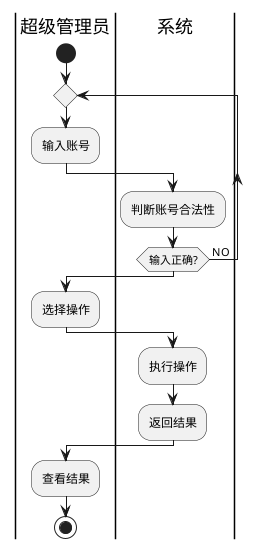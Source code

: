 @startuml
|超级管理员|
start
repeat
	:输入账号;
	|系统|
	:判断账号合法性;
repeat while (输入正确?)is( NO)

|超级管理员|
:选择操作;
|系统|
:执行操作;
:返回结果;

|超级管理员|
:查看结果;

stop
@enduml